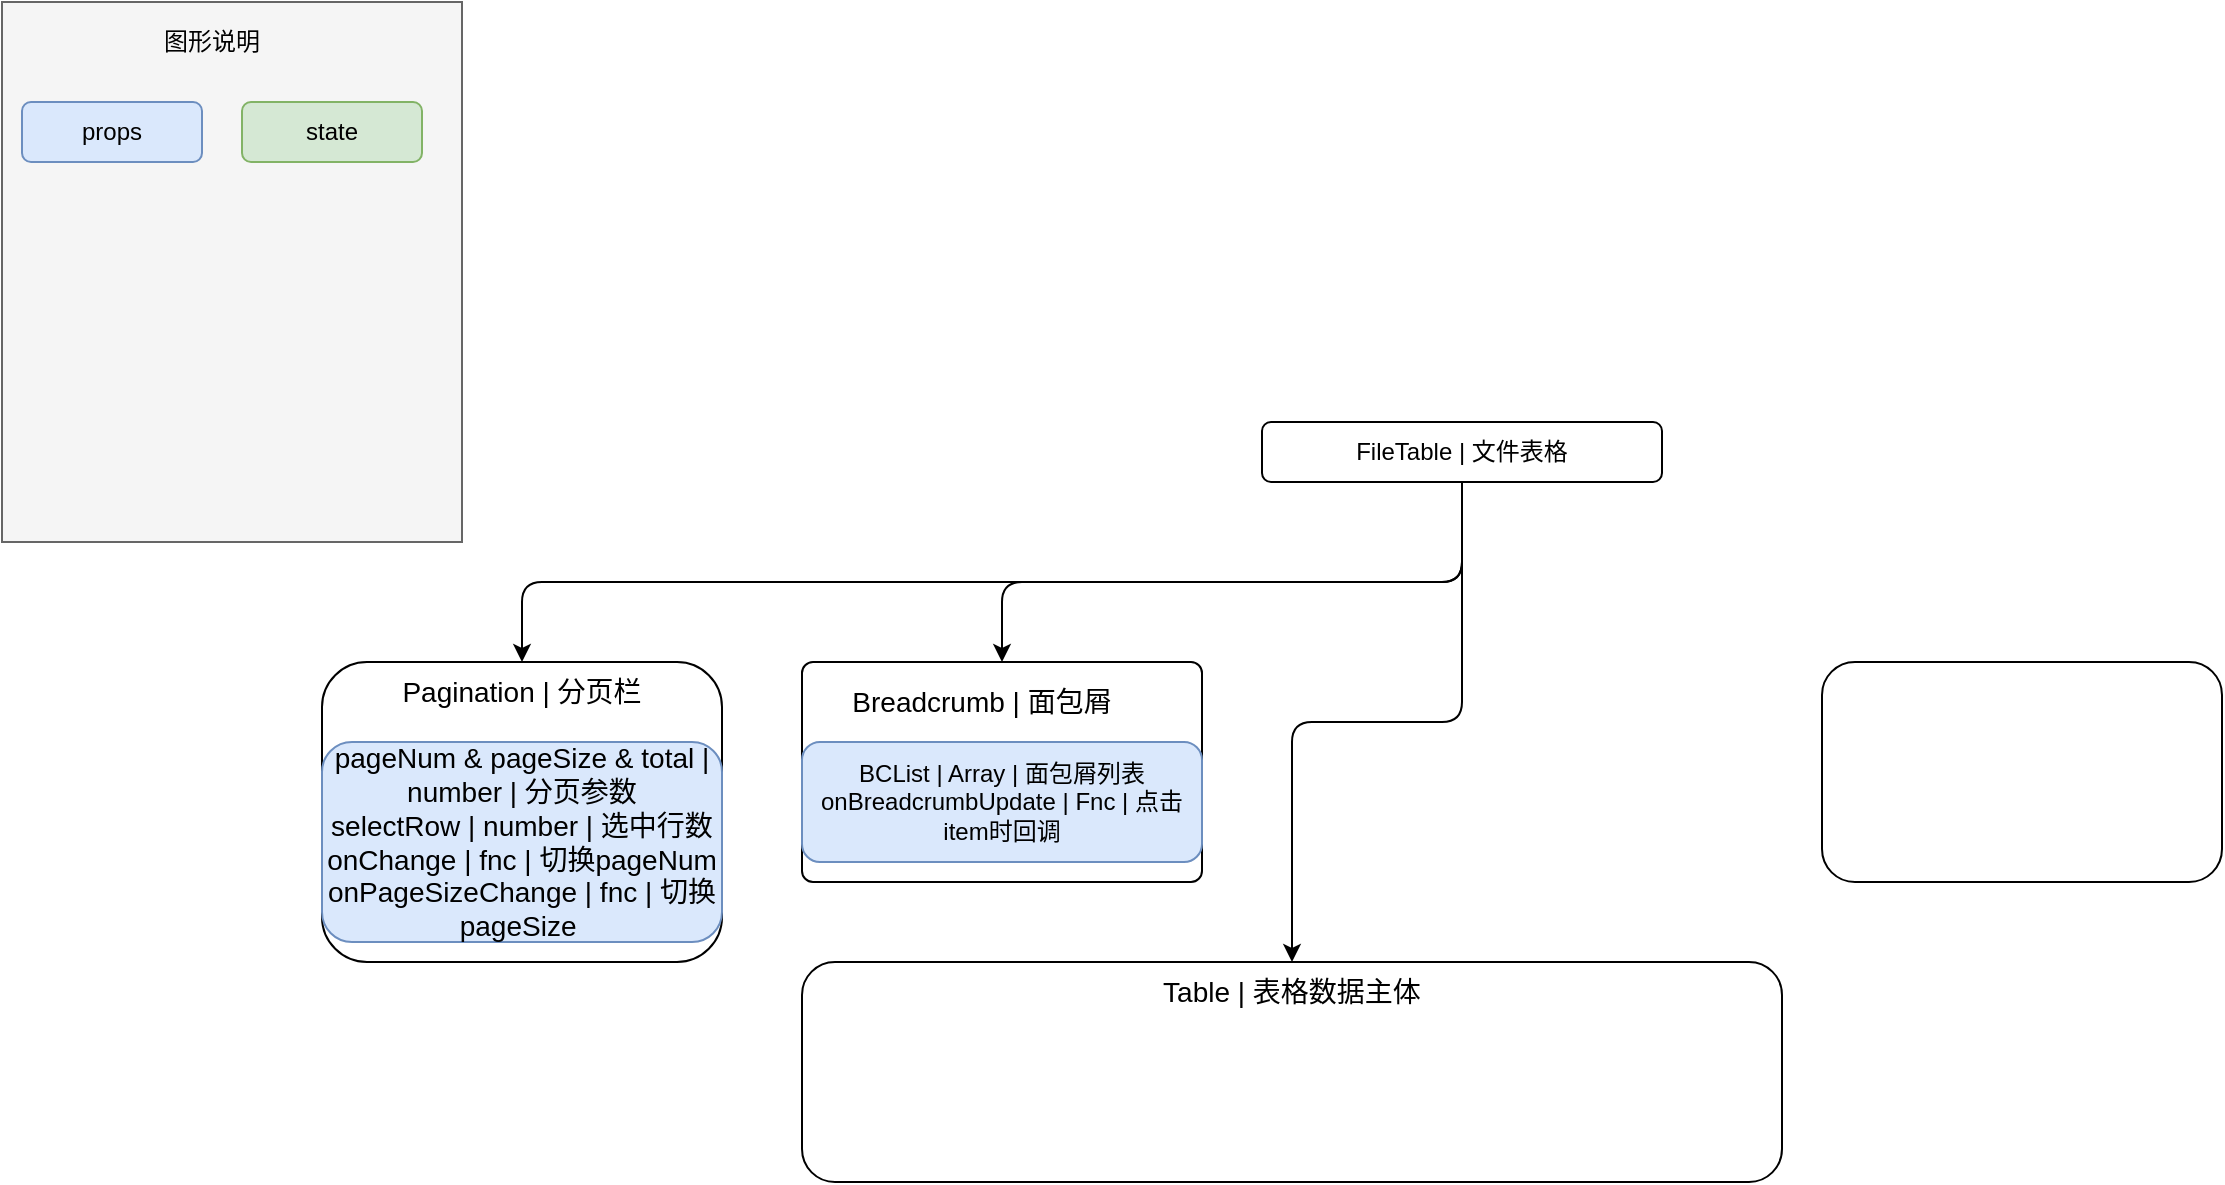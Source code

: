 <mxfile version="14.9.6" type="github">
  <diagram id="C5RBs43oDa-KdzZeNtuy" name="Page-1">
    <mxGraphModel dx="980" dy="684" grid="1" gridSize="10" guides="1" tooltips="1" connect="1" arrows="1" fold="1" page="1" pageScale="1" pageWidth="3300" pageHeight="4681" math="0" shadow="0">
      <root>
        <mxCell id="WIyWlLk6GJQsqaUBKTNV-0" />
        <mxCell id="WIyWlLk6GJQsqaUBKTNV-1" parent="WIyWlLk6GJQsqaUBKTNV-0" />
        <mxCell id="lMncDfV_G4PlZs2UEd_V-1" value="FileTable | 文件表格" style="rounded=1;whiteSpace=wrap;html=1;" vertex="1" parent="WIyWlLk6GJQsqaUBKTNV-1">
          <mxGeometry x="650" y="270" width="200" height="30" as="geometry" />
        </mxCell>
        <mxCell id="lMncDfV_G4PlZs2UEd_V-3" value="" style="rounded=0;whiteSpace=wrap;html=1;fillColor=#f5f5f5;strokeColor=#666666;fontColor=#333333;" vertex="1" parent="WIyWlLk6GJQsqaUBKTNV-1">
          <mxGeometry x="20" y="60" width="230" height="270" as="geometry" />
        </mxCell>
        <mxCell id="lMncDfV_G4PlZs2UEd_V-5" value="图形说明" style="text;html=1;strokeColor=none;fillColor=none;align=center;verticalAlign=middle;whiteSpace=wrap;rounded=0;" vertex="1" parent="WIyWlLk6GJQsqaUBKTNV-1">
          <mxGeometry x="70" y="70" width="110" height="20" as="geometry" />
        </mxCell>
        <mxCell id="lMncDfV_G4PlZs2UEd_V-6" value="props" style="rounded=1;whiteSpace=wrap;html=1;fillColor=#dae8fc;strokeColor=#6c8ebf;" vertex="1" parent="WIyWlLk6GJQsqaUBKTNV-1">
          <mxGeometry x="30" y="110" width="90" height="30" as="geometry" />
        </mxCell>
        <mxCell id="lMncDfV_G4PlZs2UEd_V-7" value="state" style="rounded=1;whiteSpace=wrap;html=1;fillColor=#d5e8d4;strokeColor=#82b366;" vertex="1" parent="WIyWlLk6GJQsqaUBKTNV-1">
          <mxGeometry x="140" y="110" width="90" height="30" as="geometry" />
        </mxCell>
        <mxCell id="lMncDfV_G4PlZs2UEd_V-14" value="" style="edgeStyle=elbowEdgeStyle;elbow=vertical;endArrow=classic;html=1;exitX=0.5;exitY=1;exitDx=0;exitDy=0;entryX=0.5;entryY=0;entryDx=0;entryDy=0;" edge="1" parent="WIyWlLk6GJQsqaUBKTNV-1" source="lMncDfV_G4PlZs2UEd_V-1" target="lMncDfV_G4PlZs2UEd_V-29">
          <mxGeometry width="50" height="50" relative="1" as="geometry">
            <mxPoint x="750" y="310" as="sourcePoint" />
            <mxPoint x="330" y="390" as="targetPoint" />
            <Array as="points">
              <mxPoint x="310" y="350" />
              <mxPoint x="340" y="410" />
              <mxPoint x="620" y="350" />
            </Array>
          </mxGeometry>
        </mxCell>
        <mxCell id="lMncDfV_G4PlZs2UEd_V-17" value="" style="edgeStyle=elbowEdgeStyle;elbow=vertical;endArrow=classic;html=1;entryX=0.5;entryY=0;entryDx=0;entryDy=0;" edge="1" parent="WIyWlLk6GJQsqaUBKTNV-1" target="lMncDfV_G4PlZs2UEd_V-19">
          <mxGeometry width="50" height="50" relative="1" as="geometry">
            <mxPoint x="750" y="300" as="sourcePoint" />
            <mxPoint x="530" y="390" as="targetPoint" />
            <Array as="points">
              <mxPoint x="660" y="350" />
            </Array>
          </mxGeometry>
        </mxCell>
        <mxCell id="lMncDfV_G4PlZs2UEd_V-18" value="" style="edgeStyle=elbowEdgeStyle;elbow=vertical;endArrow=classic;html=1;entryX=0.5;entryY=0;entryDx=0;entryDy=0;" edge="1" parent="WIyWlLk6GJQsqaUBKTNV-1" target="lMncDfV_G4PlZs2UEd_V-23">
          <mxGeometry width="50" height="50" relative="1" as="geometry">
            <mxPoint x="750" y="300" as="sourcePoint" />
            <mxPoint x="750" y="390" as="targetPoint" />
          </mxGeometry>
        </mxCell>
        <mxCell id="lMncDfV_G4PlZs2UEd_V-19" value="" style="rounded=1;whiteSpace=wrap;html=1;arcSize=5;" vertex="1" parent="WIyWlLk6GJQsqaUBKTNV-1">
          <mxGeometry x="420" y="390" width="200" height="110" as="geometry" />
        </mxCell>
        <mxCell id="lMncDfV_G4PlZs2UEd_V-20" value="Breadcrumb | 面包屑" style="text;html=1;strokeColor=none;fillColor=none;align=center;verticalAlign=middle;whiteSpace=wrap;rounded=0;fontSize=14;" vertex="1" parent="WIyWlLk6GJQsqaUBKTNV-1">
          <mxGeometry x="440" y="400" width="140" height="20" as="geometry" />
        </mxCell>
        <mxCell id="lMncDfV_G4PlZs2UEd_V-22" value="BCList | Array | 面包屑列表&lt;br&gt;onBreadcrumbUpdate | Fnc | 点击item时回调" style="rounded=1;whiteSpace=wrap;html=1;fillColor=#dae8fc;strokeColor=#6c8ebf;" vertex="1" parent="WIyWlLk6GJQsqaUBKTNV-1">
          <mxGeometry x="420" y="430" width="200" height="60" as="geometry" />
        </mxCell>
        <mxCell id="lMncDfV_G4PlZs2UEd_V-23" value="" style="rounded=1;whiteSpace=wrap;html=1;" vertex="1" parent="WIyWlLk6GJQsqaUBKTNV-1">
          <mxGeometry x="420" y="540" width="490" height="110" as="geometry" />
        </mxCell>
        <mxCell id="lMncDfV_G4PlZs2UEd_V-25" value="Table | 表格数据主体" style="text;html=1;strokeColor=none;fillColor=none;align=center;verticalAlign=middle;whiteSpace=wrap;rounded=0;fontSize=14;" vertex="1" parent="WIyWlLk6GJQsqaUBKTNV-1">
          <mxGeometry x="565" y="540" width="200" height="30" as="geometry" />
        </mxCell>
        <mxCell id="lMncDfV_G4PlZs2UEd_V-29" value="" style="rounded=1;whiteSpace=wrap;html=1;fontSize=14;" vertex="1" parent="WIyWlLk6GJQsqaUBKTNV-1">
          <mxGeometry x="180" y="390" width="200" height="150" as="geometry" />
        </mxCell>
        <mxCell id="lMncDfV_G4PlZs2UEd_V-30" value="Pagination | 分页栏" style="text;html=1;strokeColor=none;fillColor=none;align=center;verticalAlign=middle;whiteSpace=wrap;rounded=0;fontSize=14;" vertex="1" parent="WIyWlLk6GJQsqaUBKTNV-1">
          <mxGeometry x="180" y="390" width="200" height="30" as="geometry" />
        </mxCell>
        <mxCell id="lMncDfV_G4PlZs2UEd_V-32" value="&lt;span&gt;pageNum &amp;amp; pageSize &amp;amp; total | number | 分页参数&lt;/span&gt;&lt;br&gt;&lt;span&gt;selectRow | number | 选中行数&lt;/span&gt;&lt;br&gt;&lt;span&gt;onChange | fnc | 切换pageNum&lt;/span&gt;&lt;br&gt;&lt;span&gt;onPageSizeChange | fnc | 切换pageSize&amp;nbsp;&lt;/span&gt;" style="rounded=1;whiteSpace=wrap;html=1;fillColor=#dae8fc;strokeColor=#6c8ebf;fontSize=14;" vertex="1" parent="WIyWlLk6GJQsqaUBKTNV-1">
          <mxGeometry x="180" y="430" width="200" height="100" as="geometry" />
        </mxCell>
        <mxCell id="lMncDfV_G4PlZs2UEd_V-33" value="" style="rounded=1;whiteSpace=wrap;html=1;" vertex="1" parent="WIyWlLk6GJQsqaUBKTNV-1">
          <mxGeometry x="930" y="390" width="200" height="110" as="geometry" />
        </mxCell>
      </root>
    </mxGraphModel>
  </diagram>
</mxfile>
